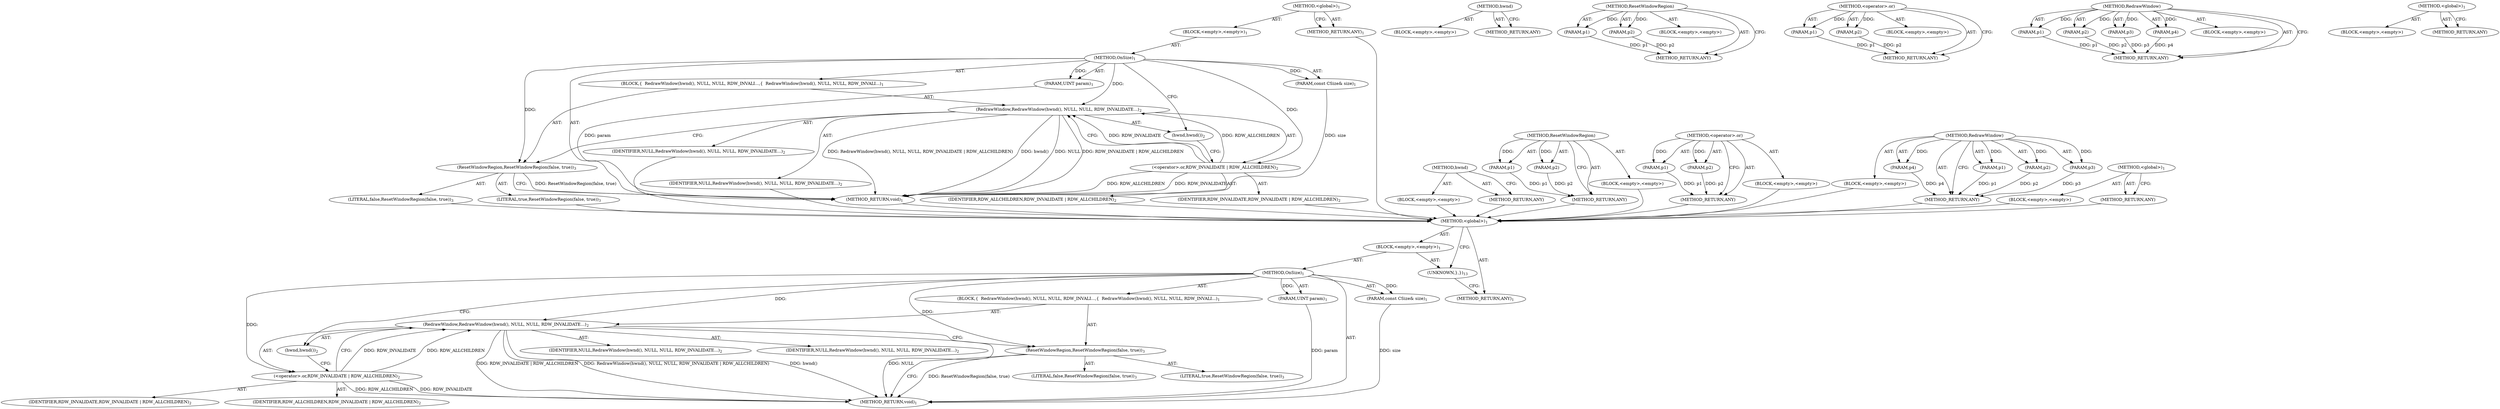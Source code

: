digraph "&lt;global&gt;" {
vulnerable_6 [label=<(METHOD,&lt;global&gt;)<SUB>1</SUB>>];
vulnerable_7 [label=<(BLOCK,&lt;empty&gt;,&lt;empty&gt;)<SUB>1</SUB>>];
vulnerable_8 [label=<(METHOD,OnSize)<SUB>1</SUB>>];
vulnerable_9 [label=<(PARAM,UINT param)<SUB>1</SUB>>];
vulnerable_10 [label=<(PARAM,const CSize&amp; size)<SUB>1</SUB>>];
vulnerable_11 [label=<(BLOCK,{
  RedrawWindow(hwnd(), NULL, NULL, RDW_INVALI...,{
  RedrawWindow(hwnd(), NULL, NULL, RDW_INVALI...)<SUB>1</SUB>>];
vulnerable_12 [label=<(RedrawWindow,RedrawWindow(hwnd(), NULL, NULL, RDW_INVALIDATE...)<SUB>2</SUB>>];
vulnerable_13 [label=<(hwnd,hwnd())<SUB>2</SUB>>];
vulnerable_14 [label=<(IDENTIFIER,NULL,RedrawWindow(hwnd(), NULL, NULL, RDW_INVALIDATE...)<SUB>2</SUB>>];
vulnerable_15 [label=<(IDENTIFIER,NULL,RedrawWindow(hwnd(), NULL, NULL, RDW_INVALIDATE...)<SUB>2</SUB>>];
vulnerable_16 [label=<(&lt;operator&gt;.or,RDW_INVALIDATE | RDW_ALLCHILDREN)<SUB>2</SUB>>];
vulnerable_17 [label=<(IDENTIFIER,RDW_INVALIDATE,RDW_INVALIDATE | RDW_ALLCHILDREN)<SUB>2</SUB>>];
vulnerable_18 [label=<(IDENTIFIER,RDW_ALLCHILDREN,RDW_INVALIDATE | RDW_ALLCHILDREN)<SUB>2</SUB>>];
vulnerable_19 [label=<(ResetWindowRegion,ResetWindowRegion(false, true))<SUB>3</SUB>>];
vulnerable_20 [label=<(LITERAL,false,ResetWindowRegion(false, true))<SUB>3</SUB>>];
vulnerable_21 [label=<(LITERAL,true,ResetWindowRegion(false, true))<SUB>3</SUB>>];
vulnerable_22 [label=<(METHOD_RETURN,void)<SUB>1</SUB>>];
vulnerable_24 [label=<(UNKNOWN,},})<SUB>13</SUB>>];
vulnerable_25 [label=<(METHOD_RETURN,ANY)<SUB>1</SUB>>];
vulnerable_51 [label=<(METHOD,hwnd)>];
vulnerable_52 [label=<(BLOCK,&lt;empty&gt;,&lt;empty&gt;)>];
vulnerable_53 [label=<(METHOD_RETURN,ANY)>];
vulnerable_59 [label=<(METHOD,ResetWindowRegion)>];
vulnerable_60 [label=<(PARAM,p1)>];
vulnerable_61 [label=<(PARAM,p2)>];
vulnerable_62 [label=<(BLOCK,&lt;empty&gt;,&lt;empty&gt;)>];
vulnerable_63 [label=<(METHOD_RETURN,ANY)>];
vulnerable_54 [label=<(METHOD,&lt;operator&gt;.or)>];
vulnerable_55 [label=<(PARAM,p1)>];
vulnerable_56 [label=<(PARAM,p2)>];
vulnerable_57 [label=<(BLOCK,&lt;empty&gt;,&lt;empty&gt;)>];
vulnerable_58 [label=<(METHOD_RETURN,ANY)>];
vulnerable_44 [label=<(METHOD,RedrawWindow)>];
vulnerable_45 [label=<(PARAM,p1)>];
vulnerable_46 [label=<(PARAM,p2)>];
vulnerable_47 [label=<(PARAM,p3)>];
vulnerable_48 [label=<(PARAM,p4)>];
vulnerable_49 [label=<(BLOCK,&lt;empty&gt;,&lt;empty&gt;)>];
vulnerable_50 [label=<(METHOD_RETURN,ANY)>];
vulnerable_38 [label=<(METHOD,&lt;global&gt;)<SUB>1</SUB>>];
vulnerable_39 [label=<(BLOCK,&lt;empty&gt;,&lt;empty&gt;)>];
vulnerable_40 [label=<(METHOD_RETURN,ANY)>];
fixed_6 [label=<(METHOD,&lt;global&gt;)<SUB>1</SUB>>];
fixed_7 [label=<(BLOCK,&lt;empty&gt;,&lt;empty&gt;)<SUB>1</SUB>>];
fixed_8 [label=<(METHOD,OnSize)<SUB>1</SUB>>];
fixed_9 [label=<(PARAM,UINT param)<SUB>1</SUB>>];
fixed_10 [label=<(PARAM,const CSize&amp; size)<SUB>1</SUB>>];
fixed_11 [label=<(BLOCK,{
  RedrawWindow(hwnd(), NULL, NULL, RDW_INVALI...,{
  RedrawWindow(hwnd(), NULL, NULL, RDW_INVALI...)<SUB>1</SUB>>];
fixed_12 [label=<(RedrawWindow,RedrawWindow(hwnd(), NULL, NULL, RDW_INVALIDATE...)<SUB>2</SUB>>];
fixed_13 [label=<(hwnd,hwnd())<SUB>2</SUB>>];
fixed_14 [label=<(IDENTIFIER,NULL,RedrawWindow(hwnd(), NULL, NULL, RDW_INVALIDATE...)<SUB>2</SUB>>];
fixed_15 [label=<(IDENTIFIER,NULL,RedrawWindow(hwnd(), NULL, NULL, RDW_INVALIDATE...)<SUB>2</SUB>>];
fixed_16 [label=<(&lt;operator&gt;.or,RDW_INVALIDATE | RDW_ALLCHILDREN)<SUB>2</SUB>>];
fixed_17 [label=<(IDENTIFIER,RDW_INVALIDATE,RDW_INVALIDATE | RDW_ALLCHILDREN)<SUB>2</SUB>>];
fixed_18 [label=<(IDENTIFIER,RDW_ALLCHILDREN,RDW_INVALIDATE | RDW_ALLCHILDREN)<SUB>2</SUB>>];
fixed_19 [label=<(ResetWindowRegion,ResetWindowRegion(false, true))<SUB>3</SUB>>];
fixed_20 [label=<(LITERAL,false,ResetWindowRegion(false, true))<SUB>3</SUB>>];
fixed_21 [label=<(LITERAL,true,ResetWindowRegion(false, true))<SUB>3</SUB>>];
fixed_22 [label=<(METHOD_RETURN,void)<SUB>1</SUB>>];
fixed_24 [label=<(METHOD_RETURN,ANY)<SUB>1</SUB>>];
fixed_50 [label=<(METHOD,hwnd)>];
fixed_51 [label=<(BLOCK,&lt;empty&gt;,&lt;empty&gt;)>];
fixed_52 [label=<(METHOD_RETURN,ANY)>];
fixed_58 [label=<(METHOD,ResetWindowRegion)>];
fixed_59 [label=<(PARAM,p1)>];
fixed_60 [label=<(PARAM,p2)>];
fixed_61 [label=<(BLOCK,&lt;empty&gt;,&lt;empty&gt;)>];
fixed_62 [label=<(METHOD_RETURN,ANY)>];
fixed_53 [label=<(METHOD,&lt;operator&gt;.or)>];
fixed_54 [label=<(PARAM,p1)>];
fixed_55 [label=<(PARAM,p2)>];
fixed_56 [label=<(BLOCK,&lt;empty&gt;,&lt;empty&gt;)>];
fixed_57 [label=<(METHOD_RETURN,ANY)>];
fixed_43 [label=<(METHOD,RedrawWindow)>];
fixed_44 [label=<(PARAM,p1)>];
fixed_45 [label=<(PARAM,p2)>];
fixed_46 [label=<(PARAM,p3)>];
fixed_47 [label=<(PARAM,p4)>];
fixed_48 [label=<(BLOCK,&lt;empty&gt;,&lt;empty&gt;)>];
fixed_49 [label=<(METHOD_RETURN,ANY)>];
fixed_37 [label=<(METHOD,&lt;global&gt;)<SUB>1</SUB>>];
fixed_38 [label=<(BLOCK,&lt;empty&gt;,&lt;empty&gt;)>];
fixed_39 [label=<(METHOD_RETURN,ANY)>];
vulnerable_6 -> vulnerable_7  [key=0, label="AST: "];
vulnerable_6 -> vulnerable_25  [key=0, label="AST: "];
vulnerable_6 -> vulnerable_24  [key=0, label="CFG: "];
vulnerable_7 -> vulnerable_8  [key=0, label="AST: "];
vulnerable_7 -> vulnerable_24  [key=0, label="AST: "];
vulnerable_8 -> vulnerable_9  [key=0, label="AST: "];
vulnerable_8 -> vulnerable_9  [key=1, label="DDG: "];
vulnerable_8 -> vulnerable_10  [key=0, label="AST: "];
vulnerable_8 -> vulnerable_10  [key=1, label="DDG: "];
vulnerable_8 -> vulnerable_11  [key=0, label="AST: "];
vulnerable_8 -> vulnerable_22  [key=0, label="AST: "];
vulnerable_8 -> vulnerable_13  [key=0, label="CFG: "];
vulnerable_8 -> vulnerable_12  [key=0, label="DDG: "];
vulnerable_8 -> vulnerable_19  [key=0, label="DDG: "];
vulnerable_8 -> vulnerable_16  [key=0, label="DDG: "];
vulnerable_9 -> vulnerable_22  [key=0, label="DDG: param"];
vulnerable_10 -> vulnerable_22  [key=0, label="DDG: size"];
vulnerable_11 -> vulnerable_12  [key=0, label="AST: "];
vulnerable_11 -> vulnerable_19  [key=0, label="AST: "];
vulnerable_12 -> vulnerable_13  [key=0, label="AST: "];
vulnerable_12 -> vulnerable_14  [key=0, label="AST: "];
vulnerable_12 -> vulnerable_15  [key=0, label="AST: "];
vulnerable_12 -> vulnerable_16  [key=0, label="AST: "];
vulnerable_12 -> vulnerable_19  [key=0, label="CFG: "];
vulnerable_12 -> vulnerable_22  [key=0, label="DDG: hwnd()"];
vulnerable_12 -> vulnerable_22  [key=1, label="DDG: NULL"];
vulnerable_12 -> vulnerable_22  [key=2, label="DDG: RDW_INVALIDATE | RDW_ALLCHILDREN"];
vulnerable_12 -> vulnerable_22  [key=3, label="DDG: RedrawWindow(hwnd(), NULL, NULL, RDW_INVALIDATE | RDW_ALLCHILDREN)"];
vulnerable_13 -> vulnerable_16  [key=0, label="CFG: "];
vulnerable_16 -> vulnerable_17  [key=0, label="AST: "];
vulnerable_16 -> vulnerable_18  [key=0, label="AST: "];
vulnerable_16 -> vulnerable_12  [key=0, label="CFG: "];
vulnerable_16 -> vulnerable_12  [key=1, label="DDG: RDW_INVALIDATE"];
vulnerable_16 -> vulnerable_12  [key=2, label="DDG: RDW_ALLCHILDREN"];
vulnerable_16 -> vulnerable_22  [key=0, label="DDG: RDW_ALLCHILDREN"];
vulnerable_16 -> vulnerable_22  [key=1, label="DDG: RDW_INVALIDATE"];
vulnerable_19 -> vulnerable_20  [key=0, label="AST: "];
vulnerable_19 -> vulnerable_21  [key=0, label="AST: "];
vulnerable_19 -> vulnerable_22  [key=0, label="CFG: "];
vulnerable_19 -> vulnerable_22  [key=1, label="DDG: ResetWindowRegion(false, true)"];
vulnerable_24 -> vulnerable_25  [key=0, label="CFG: "];
vulnerable_51 -> vulnerable_52  [key=0, label="AST: "];
vulnerable_51 -> vulnerable_53  [key=0, label="AST: "];
vulnerable_51 -> vulnerable_53  [key=1, label="CFG: "];
vulnerable_59 -> vulnerable_60  [key=0, label="AST: "];
vulnerable_59 -> vulnerable_60  [key=1, label="DDG: "];
vulnerable_59 -> vulnerable_62  [key=0, label="AST: "];
vulnerable_59 -> vulnerable_61  [key=0, label="AST: "];
vulnerable_59 -> vulnerable_61  [key=1, label="DDG: "];
vulnerable_59 -> vulnerable_63  [key=0, label="AST: "];
vulnerable_59 -> vulnerable_63  [key=1, label="CFG: "];
vulnerable_60 -> vulnerable_63  [key=0, label="DDG: p1"];
vulnerable_61 -> vulnerable_63  [key=0, label="DDG: p2"];
vulnerable_54 -> vulnerable_55  [key=0, label="AST: "];
vulnerable_54 -> vulnerable_55  [key=1, label="DDG: "];
vulnerable_54 -> vulnerable_57  [key=0, label="AST: "];
vulnerable_54 -> vulnerable_56  [key=0, label="AST: "];
vulnerable_54 -> vulnerable_56  [key=1, label="DDG: "];
vulnerable_54 -> vulnerable_58  [key=0, label="AST: "];
vulnerable_54 -> vulnerable_58  [key=1, label="CFG: "];
vulnerable_55 -> vulnerable_58  [key=0, label="DDG: p1"];
vulnerable_56 -> vulnerable_58  [key=0, label="DDG: p2"];
vulnerable_44 -> vulnerable_45  [key=0, label="AST: "];
vulnerable_44 -> vulnerable_45  [key=1, label="DDG: "];
vulnerable_44 -> vulnerable_49  [key=0, label="AST: "];
vulnerable_44 -> vulnerable_46  [key=0, label="AST: "];
vulnerable_44 -> vulnerable_46  [key=1, label="DDG: "];
vulnerable_44 -> vulnerable_50  [key=0, label="AST: "];
vulnerable_44 -> vulnerable_50  [key=1, label="CFG: "];
vulnerable_44 -> vulnerable_47  [key=0, label="AST: "];
vulnerable_44 -> vulnerable_47  [key=1, label="DDG: "];
vulnerable_44 -> vulnerable_48  [key=0, label="AST: "];
vulnerable_44 -> vulnerable_48  [key=1, label="DDG: "];
vulnerable_45 -> vulnerable_50  [key=0, label="DDG: p1"];
vulnerable_46 -> vulnerable_50  [key=0, label="DDG: p2"];
vulnerable_47 -> vulnerable_50  [key=0, label="DDG: p3"];
vulnerable_48 -> vulnerable_50  [key=0, label="DDG: p4"];
vulnerable_38 -> vulnerable_39  [key=0, label="AST: "];
vulnerable_38 -> vulnerable_40  [key=0, label="AST: "];
vulnerable_38 -> vulnerable_40  [key=1, label="CFG: "];
fixed_6 -> fixed_7  [key=0, label="AST: "];
fixed_6 -> fixed_24  [key=0, label="AST: "];
fixed_6 -> fixed_24  [key=1, label="CFG: "];
fixed_7 -> fixed_8  [key=0, label="AST: "];
fixed_8 -> fixed_9  [key=0, label="AST: "];
fixed_8 -> fixed_9  [key=1, label="DDG: "];
fixed_8 -> fixed_10  [key=0, label="AST: "];
fixed_8 -> fixed_10  [key=1, label="DDG: "];
fixed_8 -> fixed_11  [key=0, label="AST: "];
fixed_8 -> fixed_22  [key=0, label="AST: "];
fixed_8 -> fixed_13  [key=0, label="CFG: "];
fixed_8 -> fixed_12  [key=0, label="DDG: "];
fixed_8 -> fixed_19  [key=0, label="DDG: "];
fixed_8 -> fixed_16  [key=0, label="DDG: "];
fixed_9 -> fixed_22  [key=0, label="DDG: param"];
fixed_10 -> fixed_22  [key=0, label="DDG: size"];
fixed_11 -> fixed_12  [key=0, label="AST: "];
fixed_11 -> fixed_19  [key=0, label="AST: "];
fixed_12 -> fixed_13  [key=0, label="AST: "];
fixed_12 -> fixed_14  [key=0, label="AST: "];
fixed_12 -> fixed_15  [key=0, label="AST: "];
fixed_12 -> fixed_16  [key=0, label="AST: "];
fixed_12 -> fixed_19  [key=0, label="CFG: "];
fixed_12 -> fixed_22  [key=0, label="DDG: hwnd()"];
fixed_12 -> fixed_22  [key=1, label="DDG: NULL"];
fixed_12 -> fixed_22  [key=2, label="DDG: RDW_INVALIDATE | RDW_ALLCHILDREN"];
fixed_12 -> fixed_22  [key=3, label="DDG: RedrawWindow(hwnd(), NULL, NULL, RDW_INVALIDATE | RDW_ALLCHILDREN)"];
fixed_13 -> fixed_16  [key=0, label="CFG: "];
fixed_14 -> vulnerable_6  [key=0];
fixed_15 -> vulnerable_6  [key=0];
fixed_16 -> fixed_17  [key=0, label="AST: "];
fixed_16 -> fixed_18  [key=0, label="AST: "];
fixed_16 -> fixed_12  [key=0, label="CFG: "];
fixed_16 -> fixed_12  [key=1, label="DDG: RDW_INVALIDATE"];
fixed_16 -> fixed_12  [key=2, label="DDG: RDW_ALLCHILDREN"];
fixed_16 -> fixed_22  [key=0, label="DDG: RDW_ALLCHILDREN"];
fixed_16 -> fixed_22  [key=1, label="DDG: RDW_INVALIDATE"];
fixed_17 -> vulnerable_6  [key=0];
fixed_18 -> vulnerable_6  [key=0];
fixed_19 -> fixed_20  [key=0, label="AST: "];
fixed_19 -> fixed_21  [key=0, label="AST: "];
fixed_19 -> fixed_22  [key=0, label="CFG: "];
fixed_19 -> fixed_22  [key=1, label="DDG: ResetWindowRegion(false, true)"];
fixed_20 -> vulnerable_6  [key=0];
fixed_21 -> vulnerable_6  [key=0];
fixed_22 -> vulnerable_6  [key=0];
fixed_24 -> vulnerable_6  [key=0];
fixed_50 -> fixed_51  [key=0, label="AST: "];
fixed_50 -> fixed_52  [key=0, label="AST: "];
fixed_50 -> fixed_52  [key=1, label="CFG: "];
fixed_51 -> vulnerable_6  [key=0];
fixed_52 -> vulnerable_6  [key=0];
fixed_58 -> fixed_59  [key=0, label="AST: "];
fixed_58 -> fixed_59  [key=1, label="DDG: "];
fixed_58 -> fixed_61  [key=0, label="AST: "];
fixed_58 -> fixed_60  [key=0, label="AST: "];
fixed_58 -> fixed_60  [key=1, label="DDG: "];
fixed_58 -> fixed_62  [key=0, label="AST: "];
fixed_58 -> fixed_62  [key=1, label="CFG: "];
fixed_59 -> fixed_62  [key=0, label="DDG: p1"];
fixed_60 -> fixed_62  [key=0, label="DDG: p2"];
fixed_61 -> vulnerable_6  [key=0];
fixed_62 -> vulnerable_6  [key=0];
fixed_53 -> fixed_54  [key=0, label="AST: "];
fixed_53 -> fixed_54  [key=1, label="DDG: "];
fixed_53 -> fixed_56  [key=0, label="AST: "];
fixed_53 -> fixed_55  [key=0, label="AST: "];
fixed_53 -> fixed_55  [key=1, label="DDG: "];
fixed_53 -> fixed_57  [key=0, label="AST: "];
fixed_53 -> fixed_57  [key=1, label="CFG: "];
fixed_54 -> fixed_57  [key=0, label="DDG: p1"];
fixed_55 -> fixed_57  [key=0, label="DDG: p2"];
fixed_56 -> vulnerable_6  [key=0];
fixed_57 -> vulnerable_6  [key=0];
fixed_43 -> fixed_44  [key=0, label="AST: "];
fixed_43 -> fixed_44  [key=1, label="DDG: "];
fixed_43 -> fixed_48  [key=0, label="AST: "];
fixed_43 -> fixed_45  [key=0, label="AST: "];
fixed_43 -> fixed_45  [key=1, label="DDG: "];
fixed_43 -> fixed_49  [key=0, label="AST: "];
fixed_43 -> fixed_49  [key=1, label="CFG: "];
fixed_43 -> fixed_46  [key=0, label="AST: "];
fixed_43 -> fixed_46  [key=1, label="DDG: "];
fixed_43 -> fixed_47  [key=0, label="AST: "];
fixed_43 -> fixed_47  [key=1, label="DDG: "];
fixed_44 -> fixed_49  [key=0, label="DDG: p1"];
fixed_45 -> fixed_49  [key=0, label="DDG: p2"];
fixed_46 -> fixed_49  [key=0, label="DDG: p3"];
fixed_47 -> fixed_49  [key=0, label="DDG: p4"];
fixed_48 -> vulnerable_6  [key=0];
fixed_49 -> vulnerable_6  [key=0];
fixed_37 -> fixed_38  [key=0, label="AST: "];
fixed_37 -> fixed_39  [key=0, label="AST: "];
fixed_37 -> fixed_39  [key=1, label="CFG: "];
fixed_38 -> vulnerable_6  [key=0];
fixed_39 -> vulnerable_6  [key=0];
}
